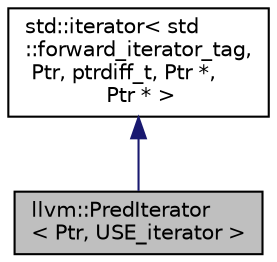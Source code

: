 digraph "llvm::PredIterator&lt; Ptr, USE_iterator &gt;"
{
 // LATEX_PDF_SIZE
  bgcolor="transparent";
  edge [fontname="Helvetica",fontsize="10",labelfontname="Helvetica",labelfontsize="10"];
  node [fontname="Helvetica",fontsize="10",shape="box"];
  Node1 [label="llvm::PredIterator\l\< Ptr, USE_iterator \>",height=0.2,width=0.4,color="black", fillcolor="grey75", style="filled", fontcolor="black",tooltip=" "];
  Node2 -> Node1 [dir="back",color="midnightblue",fontsize="10",style="solid",fontname="Helvetica"];
  Node2 [label="std::iterator\< std\l::forward_iterator_tag,\l Ptr, ptrdiff_t, Ptr *,\l Ptr * \>",height=0.2,width=0.4,color="black",tooltip=" "];
}
